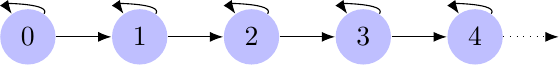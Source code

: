 \documentclass[tikz]{standalone}
\usetikzlibrary{arrows,arrows.meta,positioning}
\begin{document}
\begin{tikzpicture}[%
    every node/.style = {circle, fill=blue!25, minimum size = 2em}]

    \node (0) at (0,0) {0};
    \draw[-Latex] (0) to [out=55, in=125] (0);
    \foreach \n [remember=\n as \lastn (initially 0)] in {1,...,4}
        {
        \node (\n) [right=2em of \lastn] {\n};
        \draw[-Latex] (\n) to [out=55, in=125] (\n);
        \draw[-Latex] (\lastn) to (\n);
        }
    \draw[-Latex,dotted] (4.east) -- +(2em,0);
\end{tikzpicture}
\end{document}
